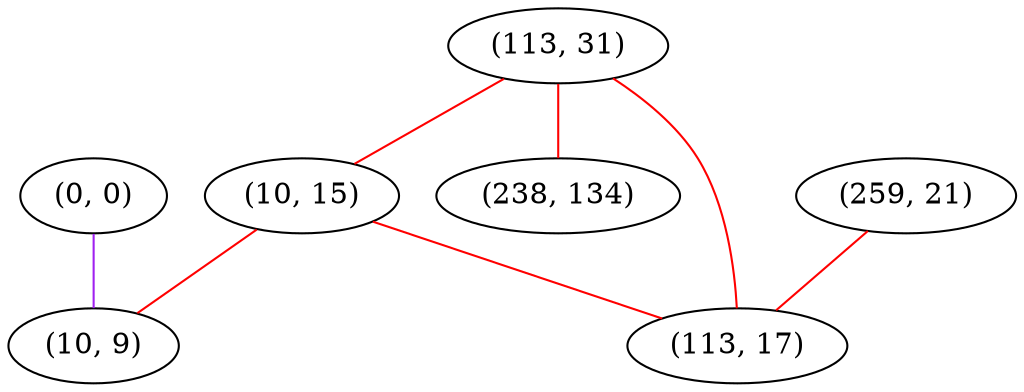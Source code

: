 graph "" {
"(0, 0)";
"(113, 31)";
"(259, 21)";
"(10, 15)";
"(238, 134)";
"(113, 17)";
"(10, 9)";
"(0, 0)" -- "(10, 9)"  [color=purple, key=0, weight=4];
"(113, 31)" -- "(10, 15)"  [color=red, key=0, weight=1];
"(113, 31)" -- "(113, 17)"  [color=red, key=0, weight=1];
"(113, 31)" -- "(238, 134)"  [color=red, key=0, weight=1];
"(259, 21)" -- "(113, 17)"  [color=red, key=0, weight=1];
"(10, 15)" -- "(113, 17)"  [color=red, key=0, weight=1];
"(10, 15)" -- "(10, 9)"  [color=red, key=0, weight=1];
}
